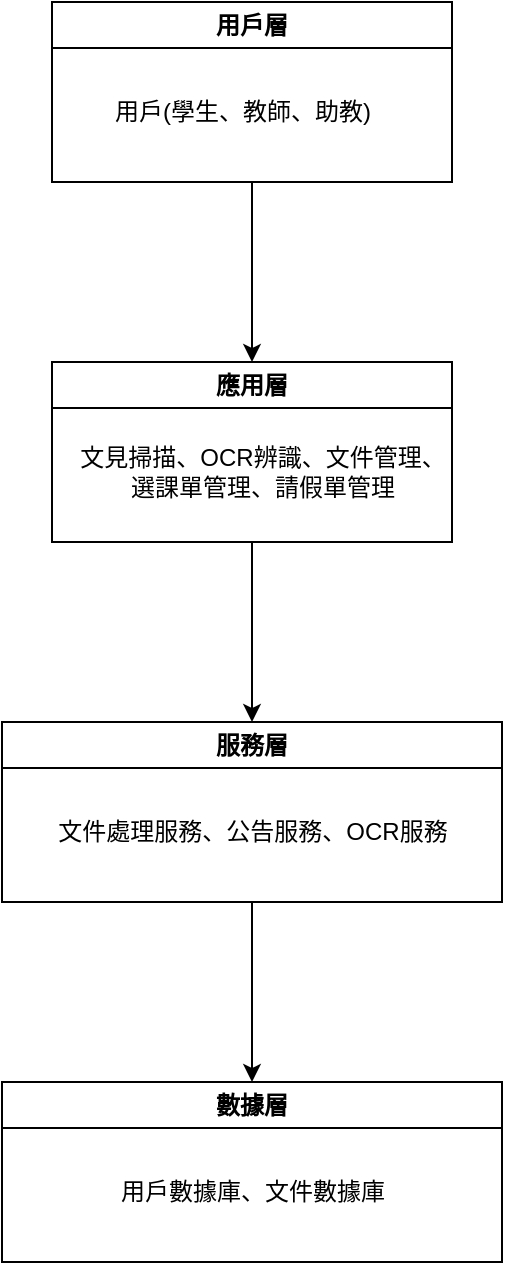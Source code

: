 <mxfile version="24.4.4" type="device" pages="3">
  <diagram name="第 1 页" id="l-y3crMUCzg5eLr-7p1A">
    <mxGraphModel dx="1034" dy="428" grid="1" gridSize="10" guides="1" tooltips="1" connect="1" arrows="1" fold="1" page="1" pageScale="1" pageWidth="827" pageHeight="1169" math="0" shadow="0">
      <root>
        <mxCell id="0" />
        <mxCell id="1" parent="0" />
        <mxCell id="v_XH994GgQmJwiQSqpO0-5" style="edgeStyle=orthogonalEdgeStyle;rounded=0;orthogonalLoop=1;jettySize=auto;html=1;" parent="1" source="v_XH994GgQmJwiQSqpO0-1" target="v_XH994GgQmJwiQSqpO0-3" edge="1">
          <mxGeometry relative="1" as="geometry" />
        </mxCell>
        <mxCell id="v_XH994GgQmJwiQSqpO0-1" value="用戶層" style="swimlane;whiteSpace=wrap;html=1;" parent="1" vertex="1">
          <mxGeometry x="295" y="20" width="200" height="90" as="geometry" />
        </mxCell>
        <mxCell id="v_XH994GgQmJwiQSqpO0-2" value="用戶(學生、教師、助教)" style="text;html=1;align=center;verticalAlign=middle;resizable=0;points=[];autosize=1;strokeColor=none;fillColor=none;" parent="v_XH994GgQmJwiQSqpO0-1" vertex="1">
          <mxGeometry x="20" y="40" width="150" height="30" as="geometry" />
        </mxCell>
        <mxCell id="v_XH994GgQmJwiQSqpO0-9" style="edgeStyle=orthogonalEdgeStyle;rounded=0;orthogonalLoop=1;jettySize=auto;html=1;entryX=0.5;entryY=0;entryDx=0;entryDy=0;" parent="1" source="v_XH994GgQmJwiQSqpO0-3" target="v_XH994GgQmJwiQSqpO0-6" edge="1">
          <mxGeometry relative="1" as="geometry" />
        </mxCell>
        <mxCell id="v_XH994GgQmJwiQSqpO0-3" value="應用層" style="swimlane;whiteSpace=wrap;html=1;" parent="1" vertex="1">
          <mxGeometry x="295" y="200" width="200" height="90" as="geometry" />
        </mxCell>
        <mxCell id="v_XH994GgQmJwiQSqpO0-4" value="文見掃描、&lt;span style=&quot;background-color: initial;&quot;&gt;OCR辨識、&lt;/span&gt;&lt;span style=&quot;background-color: initial;&quot;&gt;文件管理、&lt;/span&gt;&lt;div&gt;&lt;span style=&quot;background-color: initial;&quot;&gt;選課單管理、請假單管理&lt;/span&gt;&lt;/div&gt;" style="text;html=1;align=center;verticalAlign=middle;resizable=0;points=[];autosize=1;strokeColor=none;fillColor=none;" parent="v_XH994GgQmJwiQSqpO0-3" vertex="1">
          <mxGeometry y="35" width="210" height="40" as="geometry" />
        </mxCell>
        <mxCell id="v_XH994GgQmJwiQSqpO0-12" style="edgeStyle=orthogonalEdgeStyle;rounded=0;orthogonalLoop=1;jettySize=auto;html=1;entryX=0.5;entryY=0;entryDx=0;entryDy=0;" parent="1" source="v_XH994GgQmJwiQSqpO0-6" target="v_XH994GgQmJwiQSqpO0-10" edge="1">
          <mxGeometry relative="1" as="geometry" />
        </mxCell>
        <mxCell id="v_XH994GgQmJwiQSqpO0-6" value="服務層" style="swimlane;whiteSpace=wrap;html=1;" parent="1" vertex="1">
          <mxGeometry x="270" y="380" width="250" height="90" as="geometry" />
        </mxCell>
        <mxCell id="v_XH994GgQmJwiQSqpO0-7" value="文件處理服務、公告服務、OCR服務" style="text;html=1;align=center;verticalAlign=middle;resizable=0;points=[];autosize=1;strokeColor=none;fillColor=none;" parent="v_XH994GgQmJwiQSqpO0-6" vertex="1">
          <mxGeometry x="15" y="40" width="220" height="30" as="geometry" />
        </mxCell>
        <mxCell id="v_XH994GgQmJwiQSqpO0-10" value="數據層" style="swimlane;whiteSpace=wrap;html=1;" parent="1" vertex="1">
          <mxGeometry x="270" y="560" width="250" height="90" as="geometry" />
        </mxCell>
        <mxCell id="v_XH994GgQmJwiQSqpO0-11" value="用戶數據庫、文件數據庫" style="text;html=1;align=center;verticalAlign=middle;resizable=0;points=[];autosize=1;strokeColor=none;fillColor=none;" parent="v_XH994GgQmJwiQSqpO0-10" vertex="1">
          <mxGeometry x="45" y="40" width="160" height="30" as="geometry" />
        </mxCell>
      </root>
    </mxGraphModel>
  </diagram>
  <diagram id="wJxj8ikvwwwoK5T4IbcW" name="第 2 页">
    <mxGraphModel dx="2090" dy="1256" grid="0" gridSize="10" guides="1" tooltips="1" connect="1" arrows="1" fold="1" page="0" pageScale="1" pageWidth="827" pageHeight="1169" math="0" shadow="0">
      <root>
        <mxCell id="0" />
        <mxCell id="1" parent="0" />
        <mxCell id="7lEtMVMgK3dqcTBhhaDx-2" value="" style="edgeStyle=none;curved=1;rounded=0;orthogonalLoop=1;jettySize=auto;html=1;fontSize=12;startSize=8;endSize=8;labelBackgroundColor=none;strokeColor=#23445D;fontColor=default;" edge="1" parent="1" source="Mzgn9HOzcP1KJAlV60Ed-1" target="7lEtMVMgK3dqcTBhhaDx-1">
          <mxGeometry relative="1" as="geometry" />
        </mxCell>
        <mxCell id="Mzgn9HOzcP1KJAlV60Ed-1" value="使用者" style="rounded=0;whiteSpace=wrap;html=1;labelBackgroundColor=none;fillColor=#182E3E;strokeColor=#FFFFFF;fontColor=#FFFFFF;" vertex="1" parent="1">
          <mxGeometry x="-315" y="-251" width="57" height="167" as="geometry" />
        </mxCell>
        <mxCell id="7lEtMVMgK3dqcTBhhaDx-1" value="App" style="rounded=0;whiteSpace=wrap;html=1;labelBackgroundColor=none;fillColor=#182E3E;strokeColor=#FFFFFF;fontColor=#FFFFFF;" vertex="1" parent="1">
          <mxGeometry x="-220" y="-251" width="53" height="167" as="geometry" />
        </mxCell>
        <mxCell id="7lEtMVMgK3dqcTBhhaDx-3" value="SQL" style="rounded=0;whiteSpace=wrap;html=1;labelBackgroundColor=none;fillColor=#182E3E;strokeColor=#FFFFFF;fontColor=#FFFFFF;" vertex="1" parent="1">
          <mxGeometry x="-107" y="-245" width="120" height="73" as="geometry" />
        </mxCell>
        <mxCell id="7lEtMVMgK3dqcTBhhaDx-4" value="Line Bot" style="rounded=0;whiteSpace=wrap;html=1;labelBackgroundColor=none;fillColor=#182E3E;strokeColor=#FFFFFF;fontColor=#FFFFFF;" vertex="1" parent="1">
          <mxGeometry x="-112" y="-156" width="120" height="60" as="geometry" />
        </mxCell>
        <mxCell id="CaBVvNFpXe09-ILxYxXp-6" style="edgeStyle=none;curved=1;rounded=0;orthogonalLoop=1;jettySize=auto;html=1;entryX=1;entryY=0.5;entryDx=0;entryDy=0;fontSize=12;startSize=8;endSize=8;labelBackgroundColor=none;strokeColor=#23445D;fontColor=default;" edge="1" parent="1" source="7lEtMVMgK3dqcTBhhaDx-6" target="CaBVvNFpXe09-ILxYxXp-4">
          <mxGeometry relative="1" as="geometry" />
        </mxCell>
        <mxCell id="7lEtMVMgK3dqcTBhhaDx-6" value="修正" style="rounded=0;whiteSpace=wrap;html=1;labelBackgroundColor=none;fillColor=#182E3E;strokeColor=#FFFFFF;fontColor=#FFFFFF;" vertex="1" parent="1">
          <mxGeometry x="210" y="-251" width="60" height="172" as="geometry" />
        </mxCell>
        <mxCell id="CaBVvNFpXe09-ILxYxXp-11" value="" style="edgeStyle=none;curved=1;rounded=0;orthogonalLoop=1;jettySize=auto;html=1;fontSize=12;startSize=8;endSize=8;labelBackgroundColor=none;strokeColor=#23445D;fontColor=default;" edge="1" parent="1" source="7lEtMVMgK3dqcTBhhaDx-7" target="7lEtMVMgK3dqcTBhhaDx-9">
          <mxGeometry relative="1" as="geometry" />
        </mxCell>
        <mxCell id="7lEtMVMgK3dqcTBhhaDx-7" value="OCR" style="rounded=0;whiteSpace=wrap;html=1;labelBackgroundColor=none;fillColor=#182E3E;strokeColor=#FFFFFF;fontColor=#FFFFFF;" vertex="1" parent="1">
          <mxGeometry x="572" y="-249" width="72" height="171" as="geometry" />
        </mxCell>
        <mxCell id="CaBVvNFpXe09-ILxYxXp-13" value="" style="edgeStyle=none;curved=1;rounded=0;orthogonalLoop=1;jettySize=auto;html=1;fontSize=12;startSize=8;endSize=8;labelBackgroundColor=none;strokeColor=#23445D;fontColor=default;" edge="1" parent="1" source="7lEtMVMgK3dqcTBhhaDx-8" target="CaBVvNFpXe09-ILxYxXp-10">
          <mxGeometry relative="1" as="geometry" />
        </mxCell>
        <mxCell id="7lEtMVMgK3dqcTBhhaDx-8" value="分類器" style="rounded=0;whiteSpace=wrap;html=1;labelBackgroundColor=none;fillColor=#182E3E;strokeColor=#FFFFFF;fontColor=#FFFFFF;" vertex="1" parent="1">
          <mxGeometry x="797" y="-249" width="67" height="178" as="geometry" />
        </mxCell>
        <mxCell id="CaBVvNFpXe09-ILxYxXp-9" value="" style="edgeStyle=none;curved=1;rounded=0;orthogonalLoop=1;jettySize=auto;html=1;fontSize=12;startSize=8;endSize=8;labelBackgroundColor=none;strokeColor=#23445D;fontColor=default;" edge="1" parent="1" source="7lEtMVMgK3dqcTBhhaDx-9" target="CaBVvNFpXe09-ILxYxXp-7">
          <mxGeometry relative="1" as="geometry" />
        </mxCell>
        <mxCell id="7lEtMVMgK3dqcTBhhaDx-9" value="文檔" style="rounded=0;whiteSpace=wrap;html=1;labelBackgroundColor=none;fillColor=#182E3E;strokeColor=#FFFFFF;fontColor=#FFFFFF;" vertex="1" parent="1">
          <mxGeometry x="456" y="-251" width="61" height="173" as="geometry" />
        </mxCell>
        <mxCell id="CaBVvNFpXe09-ILxYxXp-1" value="" style="endArrow=classic;html=1;rounded=0;fontSize=12;startSize=8;endSize=8;curved=1;exitX=1;exitY=0.75;exitDx=0;exitDy=0;entryX=0;entryY=0.5;entryDx=0;entryDy=0;labelBackgroundColor=none;strokeColor=#23445D;fontColor=default;" edge="1" parent="1" source="7lEtMVMgK3dqcTBhhaDx-1" target="7lEtMVMgK3dqcTBhhaDx-4">
          <mxGeometry width="50" height="50" relative="1" as="geometry">
            <mxPoint x="57" y="-155" as="sourcePoint" />
            <mxPoint x="107" y="-205" as="targetPoint" />
          </mxGeometry>
        </mxCell>
        <mxCell id="CaBVvNFpXe09-ILxYxXp-3" value="" style="endArrow=classic;startArrow=classic;html=1;rounded=0;fontSize=12;startSize=8;endSize=8;curved=1;exitX=1;exitY=0.25;exitDx=0;exitDy=0;labelBackgroundColor=none;strokeColor=#23445D;fontColor=default;" edge="1" parent="1" source="7lEtMVMgK3dqcTBhhaDx-1">
          <mxGeometry width="50" height="50" relative="1" as="geometry">
            <mxPoint x="57" y="-155" as="sourcePoint" />
            <mxPoint x="-104" y="-209" as="targetPoint" />
          </mxGeometry>
        </mxCell>
        <mxCell id="CaBVvNFpXe09-ILxYxXp-5" style="edgeStyle=none;curved=1;rounded=0;orthogonalLoop=1;jettySize=auto;html=1;entryX=1;entryY=0.5;entryDx=0;entryDy=0;fontSize=12;startSize=8;endSize=8;exitX=0;exitY=0.25;exitDx=0;exitDy=0;labelBackgroundColor=none;strokeColor=#23445D;fontColor=default;" edge="1" parent="1" source="CaBVvNFpXe09-ILxYxXp-4" target="7lEtMVMgK3dqcTBhhaDx-3">
          <mxGeometry relative="1" as="geometry" />
        </mxCell>
        <mxCell id="CaBVvNFpXe09-ILxYxXp-4" value="後端" style="rounded=0;whiteSpace=wrap;html=1;labelBackgroundColor=none;fillColor=#182E3E;strokeColor=#FFFFFF;fontColor=#FFFFFF;" vertex="1" parent="1">
          <mxGeometry x="87" y="-251" width="60" height="172" as="geometry" />
        </mxCell>
        <mxCell id="CaBVvNFpXe09-ILxYxXp-8" value="" style="edgeStyle=none;curved=1;rounded=0;orthogonalLoop=1;jettySize=auto;html=1;fontSize=12;startSize=8;endSize=8;labelBackgroundColor=none;strokeColor=#23445D;fontColor=default;" edge="1" parent="1" source="CaBVvNFpXe09-ILxYxXp-7" target="7lEtMVMgK3dqcTBhhaDx-6">
          <mxGeometry relative="1" as="geometry" />
        </mxCell>
        <mxCell id="CaBVvNFpXe09-ILxYxXp-7" value="Chat GPT" style="rounded=0;whiteSpace=wrap;html=1;labelBackgroundColor=none;fillColor=#182E3E;strokeColor=#FFFFFF;fontColor=#FFFFFF;" vertex="1" parent="1">
          <mxGeometry x="333" y="-251" width="60" height="172" as="geometry" />
        </mxCell>
        <mxCell id="CaBVvNFpXe09-ILxYxXp-12" value="" style="edgeStyle=none;curved=1;rounded=0;orthogonalLoop=1;jettySize=auto;html=1;fontSize=12;startSize=8;endSize=8;labelBackgroundColor=none;strokeColor=#23445D;fontColor=default;" edge="1" parent="1" source="CaBVvNFpXe09-ILxYxXp-10" target="7lEtMVMgK3dqcTBhhaDx-7">
          <mxGeometry relative="1" as="geometry" />
        </mxCell>
        <mxCell id="CaBVvNFpXe09-ILxYxXp-10" value="表格種類" style="rounded=0;whiteSpace=wrap;html=1;labelBackgroundColor=none;fillColor=#182E3E;strokeColor=#FFFFFF;fontColor=#FFFFFF;" vertex="1" parent="1">
          <mxGeometry x="687" y="-249" width="72" height="174" as="geometry" />
        </mxCell>
        <mxCell id="CaBVvNFpXe09-ILxYxXp-15" value="" style="edgeStyle=none;curved=1;rounded=0;orthogonalLoop=1;jettySize=auto;html=1;fontSize=12;startSize=8;endSize=8;labelBackgroundColor=none;strokeColor=#23445D;fontColor=default;" edge="1" parent="1" source="CaBVvNFpXe09-ILxYxXp-14" target="7lEtMVMgK3dqcTBhhaDx-8">
          <mxGeometry relative="1" as="geometry" />
        </mxCell>
        <mxCell id="CaBVvNFpXe09-ILxYxXp-14" value="表格" style="rounded=0;whiteSpace=wrap;html=1;labelBackgroundColor=none;fillColor=#182E3E;strokeColor=#FFFFFF;fontColor=#FFFFFF;" vertex="1" parent="1">
          <mxGeometry x="930" y="-249" width="67" height="178" as="geometry" />
        </mxCell>
      </root>
    </mxGraphModel>
  </diagram>
  <diagram id="LvJOn4QOZv3wtfT1hg_M" name="第 3 页">
    <mxGraphModel dx="2090" dy="856" grid="0" gridSize="10" guides="1" tooltips="1" connect="1" arrows="1" fold="1" page="0" pageScale="1" pageWidth="827" pageHeight="1169" math="0" shadow="0">
      <root>
        <mxCell id="0" />
        <mxCell id="1" parent="0" />
        <mxCell id="eep00UGD5MPq94WjnSFy-1" value="使用者" style="shape=umlActor;verticalLabelPosition=bottom;verticalAlign=top;html=1;outlineConnect=0;labelBackgroundColor=none;fillColor=none;" vertex="1" parent="1">
          <mxGeometry x="-140" y="24" width="30" height="60" as="geometry" />
        </mxCell>
        <mxCell id="gFJ0TfAk3hyOUmlYpgSj-19" style="edgeStyle=none;curved=1;rounded=0;orthogonalLoop=1;jettySize=auto;html=1;entryX=0;entryY=0.5;entryDx=0;entryDy=0;strokeColor=#23445D;fontSize=12;startSize=8;endSize=8;labelBackgroundColor=none;fontColor=default;" edge="1" parent="1" source="eep00UGD5MPq94WjnSFy-2" target="gFJ0TfAk3hyOUmlYpgSj-2">
          <mxGeometry relative="1" as="geometry" />
        </mxCell>
        <mxCell id="gFJ0TfAk3hyOUmlYpgSj-20" style="edgeStyle=none;curved=1;rounded=0;orthogonalLoop=1;jettySize=auto;html=1;entryX=0;entryY=0.5;entryDx=0;entryDy=0;strokeColor=#23445D;fontSize=12;startSize=8;endSize=8;labelBackgroundColor=none;fontColor=default;" edge="1" parent="1" source="eep00UGD5MPq94WjnSFy-2" target="gFJ0TfAk3hyOUmlYpgSj-3">
          <mxGeometry relative="1" as="geometry" />
        </mxCell>
        <mxCell id="eep00UGD5MPq94WjnSFy-2" value="前端APP" style="rounded=0;whiteSpace=wrap;html=1;labelBackgroundColor=none;fillColor=#182E3E;strokeColor=#FFFFFF;fontColor=#FFFFFF;" vertex="1" parent="1">
          <mxGeometry x="-1" y="21" width="120" height="91" as="geometry" />
        </mxCell>
        <mxCell id="eep00UGD5MPq94WjnSFy-4" value="" style="endArrow=classic;html=1;rounded=0;fontSize=12;startSize=8;endSize=8;curved=1;labelBackgroundColor=none;strokeColor=#23445D;fontColor=default;" edge="1" parent="1">
          <mxGeometry width="50" height="50" relative="1" as="geometry">
            <mxPoint x="-103" y="53" as="sourcePoint" />
            <mxPoint x="-13" y="53" as="targetPoint" />
          </mxGeometry>
        </mxCell>
        <mxCell id="eep00UGD5MPq94WjnSFy-5" value="" style="endArrow=classic;html=1;rounded=0;fontSize=12;startSize=8;endSize=8;curved=1;labelBackgroundColor=none;strokeColor=#23445D;fontColor=default;" edge="1" parent="1">
          <mxGeometry width="50" height="50" relative="1" as="geometry">
            <mxPoint x="-22" y="84" as="sourcePoint" />
            <mxPoint x="-101" y="84" as="targetPoint" />
          </mxGeometry>
        </mxCell>
        <mxCell id="eep00UGD5MPq94WjnSFy-6" value="資料" style="text;html=1;align=center;verticalAlign=middle;resizable=0;points=[];autosize=1;strokeColor=none;fillColor=none;fontSize=16;labelBackgroundColor=none;fontColor=#FFFFFF;" vertex="1" parent="1">
          <mxGeometry x="-83" y="16" width="50" height="31" as="geometry" />
        </mxCell>
        <mxCell id="eep00UGD5MPq94WjnSFy-7" value="結果" style="text;html=1;align=center;verticalAlign=middle;resizable=0;points=[];autosize=1;strokeColor=none;fillColor=none;fontSize=16;labelBackgroundColor=none;fontColor=#FFFFFF;" vertex="1" parent="1">
          <mxGeometry x="-81" y="94" width="50" height="31" as="geometry" />
        </mxCell>
        <mxCell id="eep00UGD5MPq94WjnSFy-8" value="" style="rounded=0;whiteSpace=wrap;html=1;labelBackgroundColor=none;fillColor=none;" vertex="1" parent="1">
          <mxGeometry x="194" y="21" width="719" height="210" as="geometry" />
        </mxCell>
        <mxCell id="gFJ0TfAk3hyOUmlYpgSj-1" value="後端APP" style="text;html=1;align=center;verticalAlign=middle;whiteSpace=wrap;rounded=0;fontSize=16;labelBackgroundColor=none;fontColor=#000000;" vertex="1" parent="1">
          <mxGeometry x="204" y="30" width="82" height="30" as="geometry" />
        </mxCell>
        <mxCell id="gFJ0TfAk3hyOUmlYpgSj-17" style="edgeStyle=none;curved=1;rounded=0;orthogonalLoop=1;jettySize=auto;html=1;entryX=0;entryY=0.5;entryDx=0;entryDy=0;fontSize=12;startSize=8;endSize=8;labelBackgroundColor=none;strokeColor=#23445D;fontColor=default;" edge="1" parent="1" source="gFJ0TfAk3hyOUmlYpgSj-2" target="2CzDfL5AIDDo7iRuuxNU-1">
          <mxGeometry relative="1" as="geometry" />
        </mxCell>
        <mxCell id="gFJ0TfAk3hyOUmlYpgSj-2" value="文件上傳" style="rounded=0;whiteSpace=wrap;html=1;labelBackgroundColor=none;fillColor=#182E3E;strokeColor=#FFFFFF;fontColor=#FFFFFF;" vertex="1" parent="1">
          <mxGeometry x="288" y="65" width="120" height="60" as="geometry" />
        </mxCell>
        <mxCell id="gFJ0TfAk3hyOUmlYpgSj-18" style="edgeStyle=none;curved=1;rounded=0;orthogonalLoop=1;jettySize=auto;html=1;entryX=0;entryY=0.5;entryDx=0;entryDy=0;fontSize=12;startSize=8;endSize=8;labelBackgroundColor=none;strokeColor=#23445D;fontColor=default;" edge="1" parent="1" source="gFJ0TfAk3hyOUmlYpgSj-3" target="2CzDfL5AIDDo7iRuuxNU-1">
          <mxGeometry relative="1" as="geometry" />
        </mxCell>
        <mxCell id="gFJ0TfAk3hyOUmlYpgSj-3" value="Linebot" style="rounded=0;whiteSpace=wrap;html=1;labelBackgroundColor=none;fillColor=#182E3E;strokeColor=#FFFFFF;fontColor=#FFFFFF;" vertex="1" parent="1">
          <mxGeometry x="286" y="155" width="120" height="60" as="geometry" />
        </mxCell>
        <mxCell id="gFJ0TfAk3hyOUmlYpgSj-27" style="edgeStyle=none;curved=1;rounded=0;orthogonalLoop=1;jettySize=auto;html=1;strokeColor=#23445D;fontSize=12;startSize=8;endSize=8;" edge="1" parent="1" source="gFJ0TfAk3hyOUmlYpgSj-4" target="gFJ0TfAk3hyOUmlYpgSj-14">
          <mxGeometry relative="1" as="geometry" />
        </mxCell>
        <mxCell id="gFJ0TfAk3hyOUmlYpgSj-4" value="ChatGPT" style="rounded=0;whiteSpace=wrap;html=1;labelBackgroundColor=none;fillColor=#182E3E;strokeColor=#FFFFFF;fontColor=#FFFFFF;" vertex="1" parent="1">
          <mxGeometry x="773" y="94" width="120" height="60" as="geometry" />
        </mxCell>
        <mxCell id="gFJ0TfAk3hyOUmlYpgSj-5" value="" style="rounded=0;whiteSpace=wrap;html=1;labelBackgroundColor=none;fillColor=none;" vertex="1" parent="1">
          <mxGeometry x="-157" y="589" width="377" height="246" as="geometry" />
        </mxCell>
        <mxCell id="gFJ0TfAk3hyOUmlYpgSj-6" value="文件" style="text;html=1;align=center;verticalAlign=middle;whiteSpace=wrap;rounded=0;fontSize=16;labelBackgroundColor=none;fontColor=#000000;" vertex="1" parent="1">
          <mxGeometry x="-155" y="617" width="60" height="30" as="geometry" />
        </mxCell>
        <mxCell id="gFJ0TfAk3hyOUmlYpgSj-21" style="edgeStyle=none;curved=1;rounded=0;orthogonalLoop=1;jettySize=auto;html=1;entryX=0;entryY=0.5;entryDx=0;entryDy=0;strokeColor=#23445D;fontSize=12;startSize=8;endSize=8;" edge="1" parent="1" source="gFJ0TfAk3hyOUmlYpgSj-7" target="gFJ0TfAk3hyOUmlYpgSj-12">
          <mxGeometry relative="1" as="geometry" />
        </mxCell>
        <mxCell id="gFJ0TfAk3hyOUmlYpgSj-22" style="edgeStyle=none;curved=1;rounded=0;orthogonalLoop=1;jettySize=auto;html=1;entryX=0;entryY=0.5;entryDx=0;entryDy=0;strokeColor=#23445D;fontSize=12;startSize=8;endSize=8;" edge="1" parent="1" source="gFJ0TfAk3hyOUmlYpgSj-7" target="gFJ0TfAk3hyOUmlYpgSj-13">
          <mxGeometry relative="1" as="geometry" />
        </mxCell>
        <mxCell id="gFJ0TfAk3hyOUmlYpgSj-7" value="請假單" style="rounded=0;whiteSpace=wrap;html=1;labelBackgroundColor=none;fillColor=#182E3E;strokeColor=#FFFFFF;fontColor=#FFFFFF;" vertex="1" parent="1">
          <mxGeometry x="-49" y="643" width="120" height="60" as="geometry" />
        </mxCell>
        <mxCell id="gFJ0TfAk3hyOUmlYpgSj-23" style="edgeStyle=none;curved=1;rounded=0;orthogonalLoop=1;jettySize=auto;html=1;entryX=0;entryY=0.5;entryDx=0;entryDy=0;strokeColor=#23445D;fontSize=12;startSize=8;endSize=8;" edge="1" parent="1" source="gFJ0TfAk3hyOUmlYpgSj-8" target="gFJ0TfAk3hyOUmlYpgSj-12">
          <mxGeometry relative="1" as="geometry" />
        </mxCell>
        <mxCell id="gFJ0TfAk3hyOUmlYpgSj-24" style="edgeStyle=none;curved=1;rounded=0;orthogonalLoop=1;jettySize=auto;html=1;entryX=0;entryY=0.5;entryDx=0;entryDy=0;strokeColor=#23445D;fontSize=12;startSize=8;endSize=8;" edge="1" parent="1" source="gFJ0TfAk3hyOUmlYpgSj-8" target="gFJ0TfAk3hyOUmlYpgSj-13">
          <mxGeometry relative="1" as="geometry" />
        </mxCell>
        <mxCell id="gFJ0TfAk3hyOUmlYpgSj-8" value="選課單" style="rounded=0;whiteSpace=wrap;html=1;labelBackgroundColor=none;fillColor=#182E3E;strokeColor=#FFFFFF;fontColor=#FFFFFF;" vertex="1" parent="1">
          <mxGeometry x="-47" y="729" width="120" height="60" as="geometry" />
        </mxCell>
        <mxCell id="gFJ0TfAk3hyOUmlYpgSj-10" value="" style="rounded=0;whiteSpace=wrap;html=1;labelBackgroundColor=none;fillColor=none;strokeColor=default;" vertex="1" parent="1">
          <mxGeometry x="270" y="589" width="377" height="244" as="geometry" />
        </mxCell>
        <mxCell id="gFJ0TfAk3hyOUmlYpgSj-11" value="機器學習" style="text;html=1;align=center;verticalAlign=middle;whiteSpace=wrap;rounded=0;fontSize=16;labelBackgroundColor=none;fontColor=#000000;" vertex="1" parent="1">
          <mxGeometry x="286" y="613" width="77" height="30" as="geometry" />
        </mxCell>
        <mxCell id="gFJ0TfAk3hyOUmlYpgSj-12" value="本地OCR" style="rounded=0;whiteSpace=wrap;html=1;labelBackgroundColor=none;fillColor=#182E3E;strokeColor=#FFFFFF;fontColor=#FFFFFF;" vertex="1" parent="1">
          <mxGeometry x="391" y="643" width="120" height="60" as="geometry" />
        </mxCell>
        <mxCell id="gFJ0TfAk3hyOUmlYpgSj-13" value="雲端OCR" style="rounded=0;whiteSpace=wrap;html=1;labelBackgroundColor=none;fillColor=#182E3E;strokeColor=#FFFFFF;fontColor=#FFFFFF;" vertex="1" parent="1">
          <mxGeometry x="521" y="729" width="120" height="60" as="geometry" />
        </mxCell>
        <mxCell id="gFJ0TfAk3hyOUmlYpgSj-14" value="&lt;font style=&quot;font-size: 16px;&quot;&gt;資料庫&lt;/font&gt;" style="rounded=0;whiteSpace=wrap;html=1;labelBackgroundColor=none;fillColor=#182E3E;strokeColor=#FFFFFF;fontColor=#FFFFFF;" vertex="1" parent="1">
          <mxGeometry x="901" y="403" width="121" height="95" as="geometry" />
        </mxCell>
        <mxCell id="2CzDfL5AIDDo7iRuuxNU-5" style="edgeStyle=none;curved=1;rounded=0;orthogonalLoop=1;jettySize=auto;html=1;entryX=0;entryY=0.5;entryDx=0;entryDy=0;strokeColor=#23445D;fontSize=12;startSize=8;endSize=8;" edge="1" parent="1" source="2CzDfL5AIDDo7iRuuxNU-1" target="gFJ0TfAk3hyOUmlYpgSj-4">
          <mxGeometry relative="1" as="geometry" />
        </mxCell>
        <mxCell id="2CzDfL5AIDDo7iRuuxNU-1" value="falsk api" style="rounded=0;whiteSpace=wrap;html=1;strokeColor=#FFFFFF;fontColor=#FFFFFF;fillColor=#182E3E;" vertex="1" parent="1">
          <mxGeometry x="543" y="94" width="120" height="60" as="geometry" />
        </mxCell>
        <mxCell id="2CzDfL5AIDDo7iRuuxNU-7" value="" style="endArrow=classic;startArrow=classic;html=1;rounded=0;strokeColor=#23445D;fontSize=12;startSize=8;endSize=8;curved=1;entryX=0.5;entryY=1;entryDx=0;entryDy=0;exitX=0.5;exitY=0;exitDx=0;exitDy=0;" edge="1" parent="1" source="gFJ0TfAk3hyOUmlYpgSj-12" target="2CzDfL5AIDDo7iRuuxNU-1">
          <mxGeometry width="50" height="50" relative="1" as="geometry">
            <mxPoint x="511" y="480" as="sourcePoint" />
            <mxPoint x="561" y="430" as="targetPoint" />
          </mxGeometry>
        </mxCell>
        <mxCell id="2CzDfL5AIDDo7iRuuxNU-8" value="" style="endArrow=classic;startArrow=classic;html=1;rounded=0;strokeColor=#23445D;fontSize=12;startSize=8;endSize=8;curved=1;entryX=0.5;entryY=1;entryDx=0;entryDy=0;" edge="1" parent="1" source="gFJ0TfAk3hyOUmlYpgSj-13" target="2CzDfL5AIDDo7iRuuxNU-1">
          <mxGeometry width="50" height="50" relative="1" as="geometry">
            <mxPoint x="461" y="653" as="sourcePoint" />
            <mxPoint x="613" y="164" as="targetPoint" />
          </mxGeometry>
        </mxCell>
      </root>
    </mxGraphModel>
  </diagram>
</mxfile>
